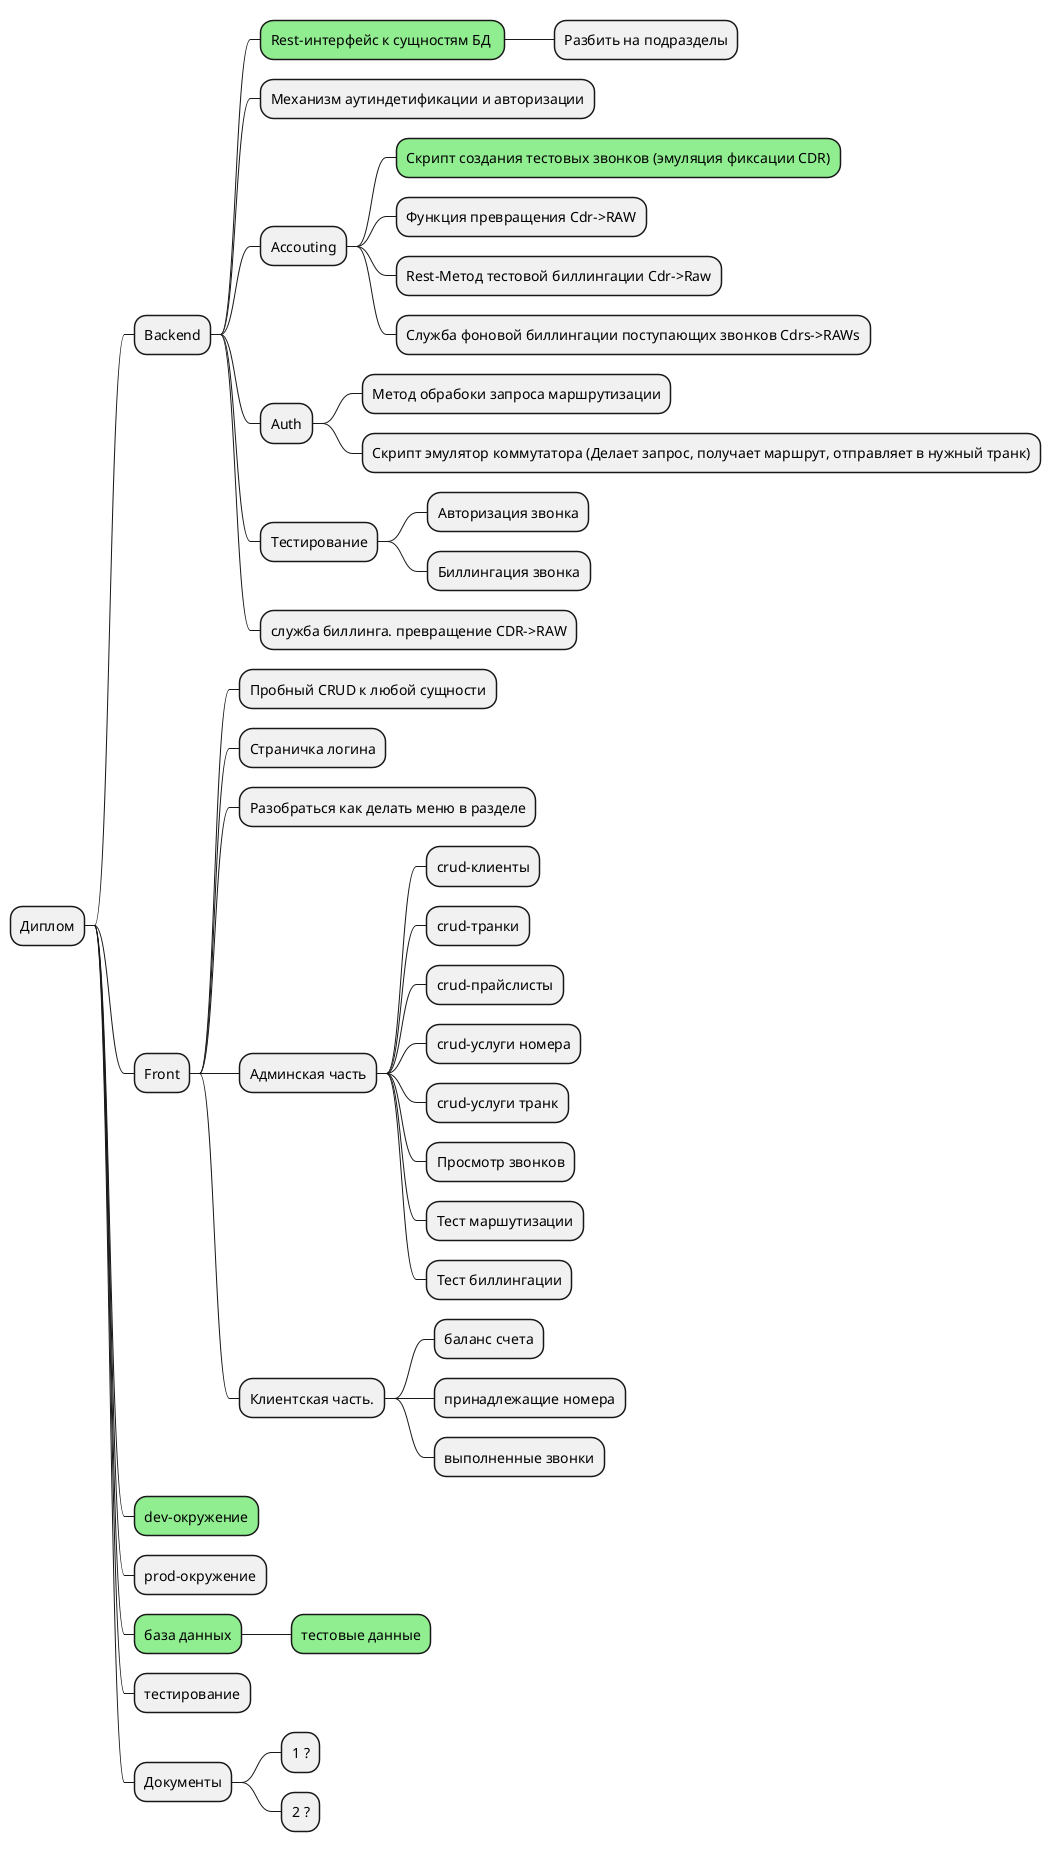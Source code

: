 @startmindmap
* Диплом
** Backend
***[#lightgreen] Rest-интерфейс к сущностям БД <<green>>
**** Разбить на подразделы
*** Механизм аутиндетификации и авторизации
*** Accouting
****[#lightgreen] Скрипт создания тестовых звонков (эмуляция фиксации CDR)
**** Функция превращения Cdr->RAW
**** Rest-Метод тестовой биллингации Cdr->Raw
**** Служба фоновой биллингации поступающих звонков Cdrs->RAWs
*** Auth
**** Метод обрабоки запроса маршрутизации
**** Скрипт эмулятор коммутатора (Делает запрос, получает маршрут, отправляет в нужный транк)
*** Тестирование
**** Авторизация звонка
**** Биллингация звонка
*** служба биллинга. превращение CDR->RAW

** Front
*** Пробный CRUD к любой сущности
*** Страничка логина
*** Разобраться как делать меню в разделе
*** Админская часть
**** crud-клиенты
**** сrud-транки
**** сrud-прайслисты
**** сrud-услуги номера
**** сrud-услуги транк
**** Просмотр звонков
**** Тест маршутизации
**** Тест биллингации
*** Клиентская часть.
**** баланс счета
**** принадлежащие номера
**** выполненные звонки
**[#lightgreen] dev-окружение
** prod-окружение
**[#lightgreen] база данных
***[#lightgreen] тестовые данные
** тестирование
** Документы
*** 1 ?
*** 2 ?


@endmindmap